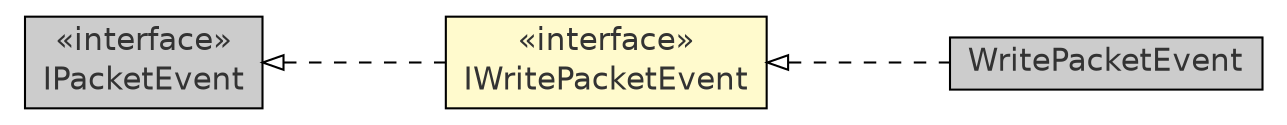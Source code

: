 #!/usr/local/bin/dot
#
# Class diagram 
# Generated by UmlGraph version 4.8 (http://www.spinellis.gr/sw/umlgraph)
#

digraph G {
	edge [fontname="Helvetica",fontsize=10,labelfontname="Helvetica",labelfontsize=10];
	node [fontname="Helvetica",fontsize=10,shape=plaintext];
	rankdir=LR;
	ranksep=1;
	// com.xuggle.mediatool.event.WritePacketEvent
	c20827 [label=<<table border="0" cellborder="1" cellspacing="0" cellpadding="2" port="p" bgcolor="grey80" href="./WritePacketEvent.html">
		<tr><td><table border="0" cellspacing="0" cellpadding="1">
			<tr><td> WritePacketEvent </td></tr>
		</table></td></tr>
		</table>>, fontname="Helvetica", fontcolor="grey20", fontsize=15.0];
	// com.xuggle.mediatool.event.IWritePacketEvent
	c20828 [label=<<table border="0" cellborder="1" cellspacing="0" cellpadding="2" port="p" bgcolor="lemonChiffon" href="./IWritePacketEvent.html">
		<tr><td><table border="0" cellspacing="0" cellpadding="1">
			<tr><td> &laquo;interface&raquo; </td></tr>
			<tr><td> IWritePacketEvent </td></tr>
		</table></td></tr>
		</table>>, fontname="Helvetica", fontcolor="grey20", fontsize=15.0];
	// com.xuggle.mediatool.event.IPacketEvent
	c20832 [label=<<table border="0" cellborder="1" cellspacing="0" cellpadding="2" port="p" bgcolor="grey80" href="./IPacketEvent.html">
		<tr><td><table border="0" cellspacing="0" cellpadding="1">
			<tr><td> &laquo;interface&raquo; </td></tr>
			<tr><td> IPacketEvent </td></tr>
		</table></td></tr>
		</table>>, fontname="Helvetica", fontcolor="grey20", fontsize=15.0];
	//com.xuggle.mediatool.event.WritePacketEvent implements com.xuggle.mediatool.event.IWritePacketEvent
	c20828:p -> c20827:p [dir=back,arrowtail=empty,style=dashed];
	//com.xuggle.mediatool.event.IWritePacketEvent implements com.xuggle.mediatool.event.IPacketEvent
	c20832:p -> c20828:p [dir=back,arrowtail=empty,style=dashed];
}

